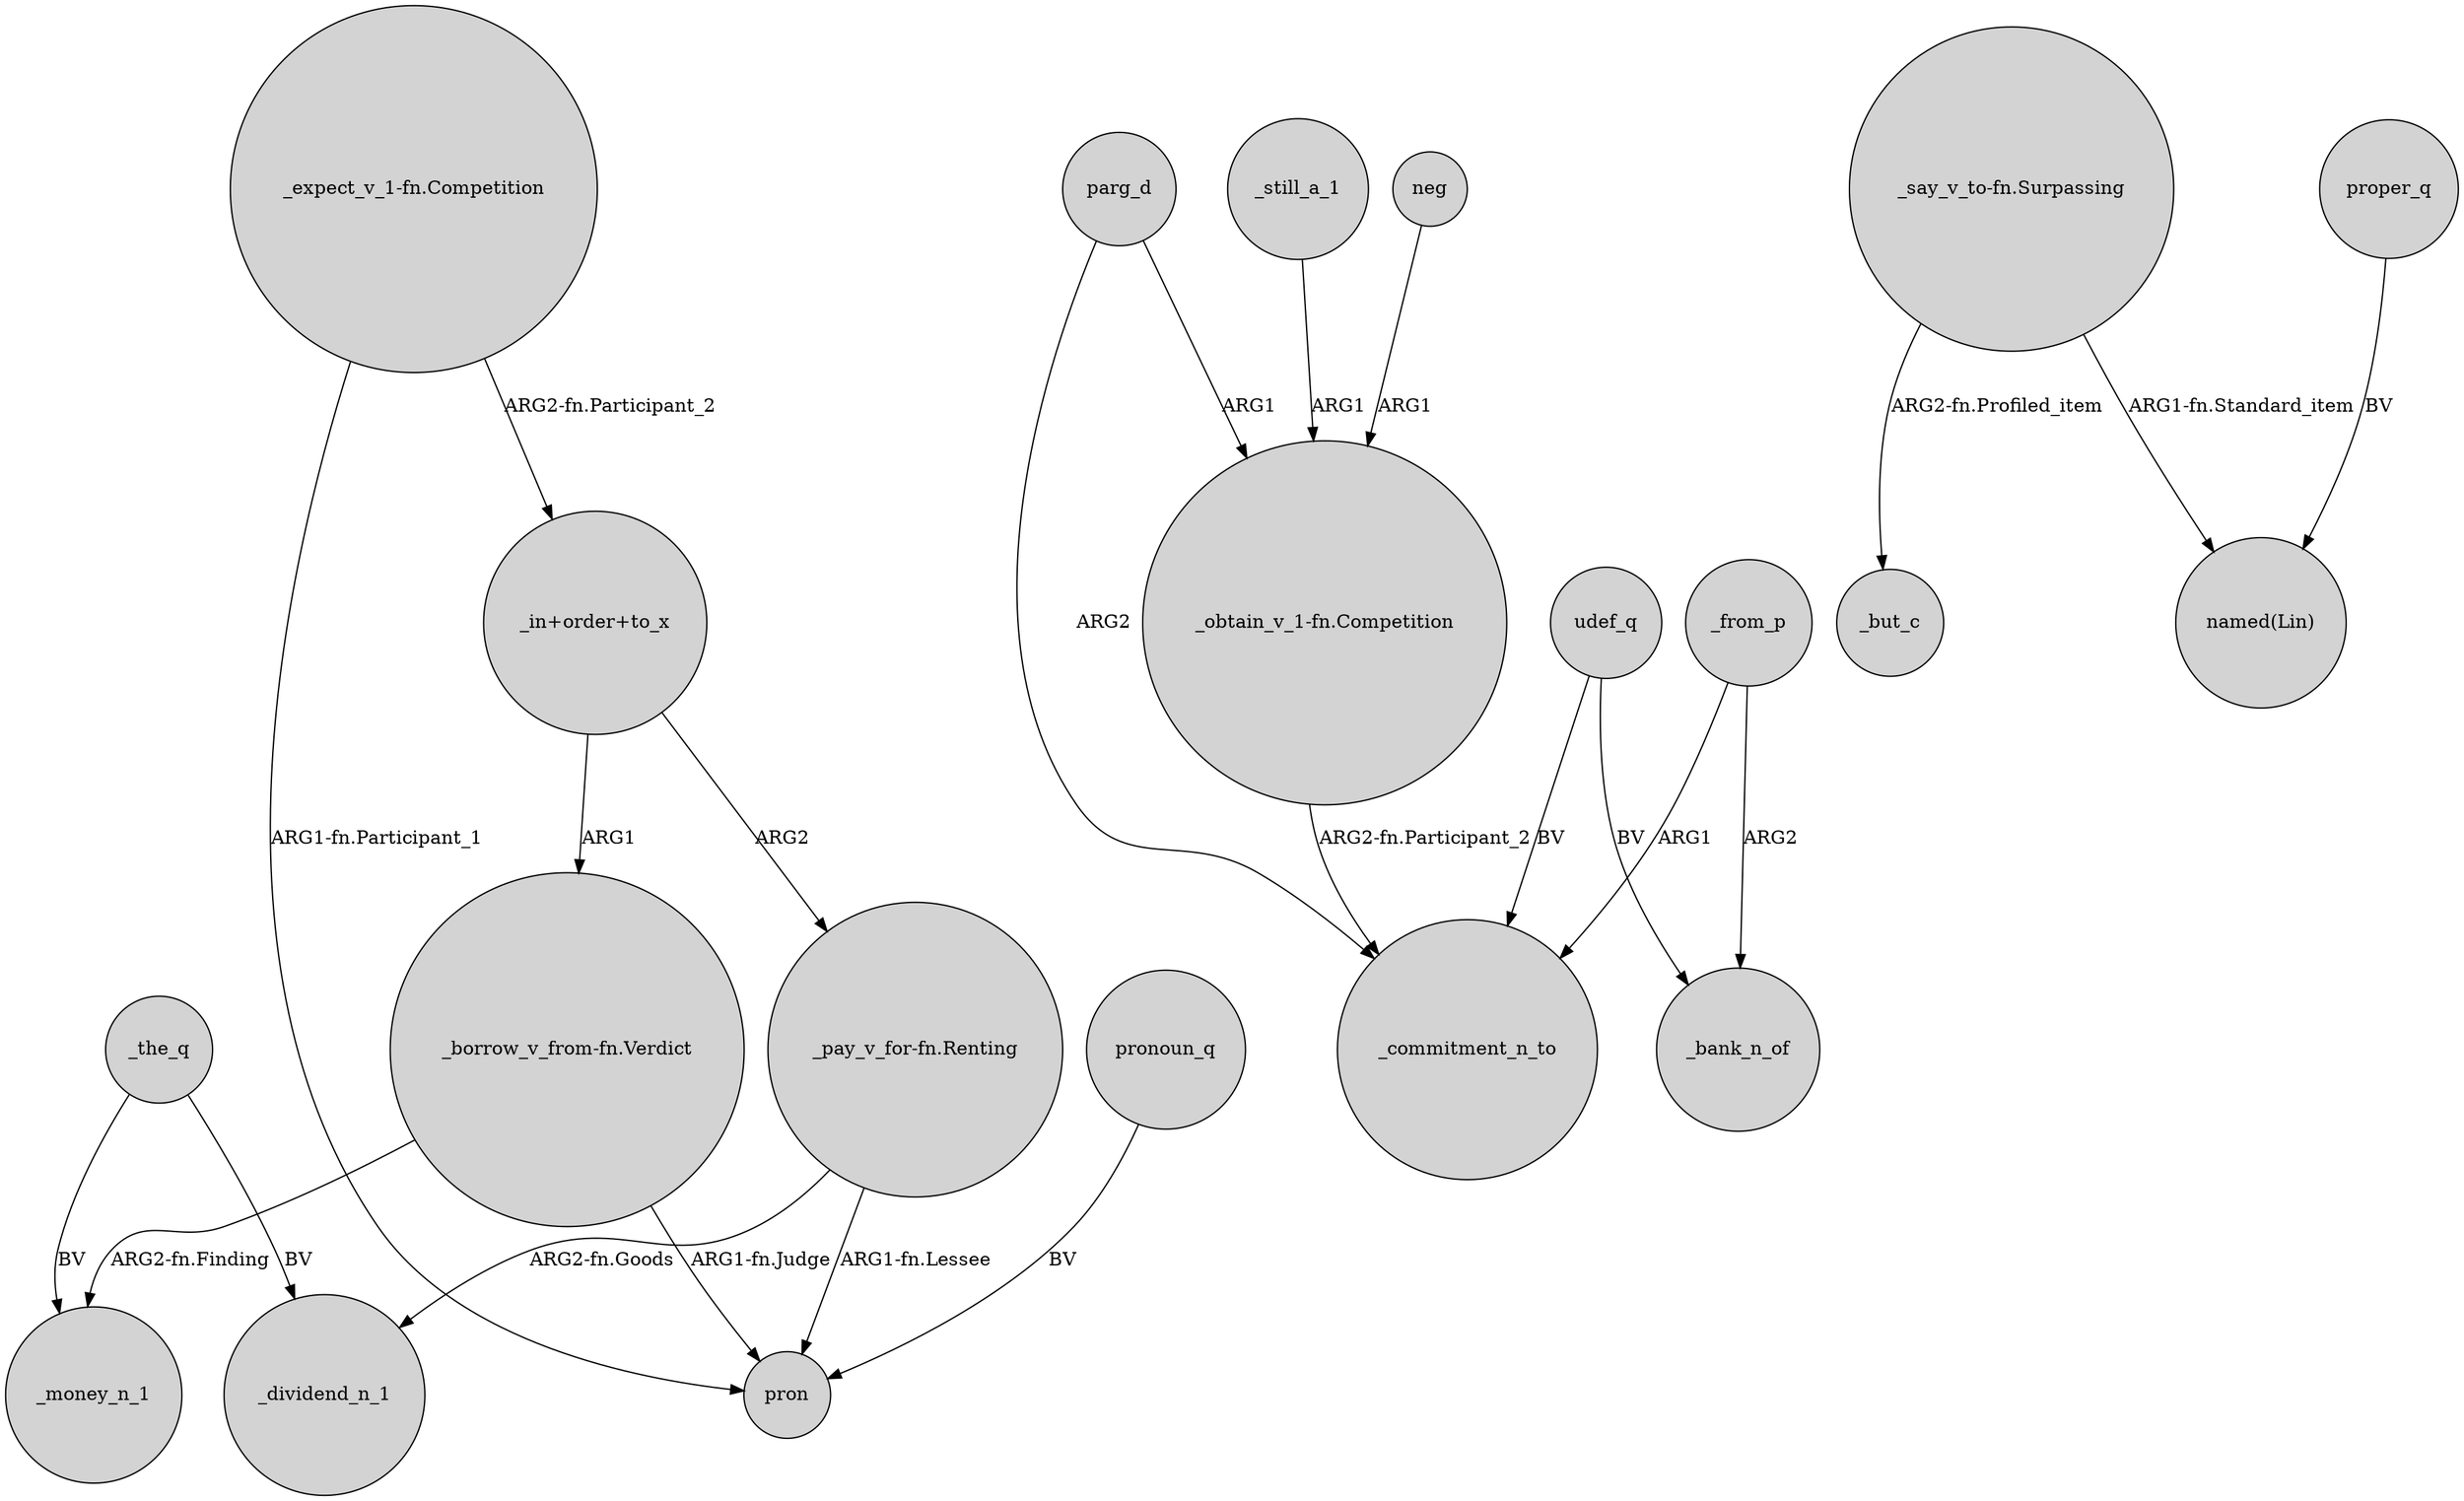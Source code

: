 digraph {
	node [shape=circle style=filled]
	"_pay_v_for-fn.Renting" -> pron [label="ARG1-fn.Lessee"]
	_the_q -> _dividend_n_1 [label=BV]
	parg_d -> _commitment_n_to [label=ARG2]
	"_say_v_to-fn.Surpassing" -> _but_c [label="ARG2-fn.Profiled_item"]
	"_borrow_v_from-fn.Verdict" -> pron [label="ARG1-fn.Judge"]
	proper_q -> "named(Lin)" [label=BV]
	"_expect_v_1-fn.Competition" -> "_in+order+to_x" [label="ARG2-fn.Participant_2"]
	udef_q -> _bank_n_of [label=BV]
	_still_a_1 -> "_obtain_v_1-fn.Competition" [label=ARG1]
	pronoun_q -> pron [label=BV]
	"_borrow_v_from-fn.Verdict" -> _money_n_1 [label="ARG2-fn.Finding"]
	udef_q -> _commitment_n_to [label=BV]
	"_expect_v_1-fn.Competition" -> pron [label="ARG1-fn.Participant_1"]
	"_in+order+to_x" -> "_borrow_v_from-fn.Verdict" [label=ARG1]
	"_obtain_v_1-fn.Competition" -> _commitment_n_to [label="ARG2-fn.Participant_2"]
	"_say_v_to-fn.Surpassing" -> "named(Lin)" [label="ARG1-fn.Standard_item"]
	"_pay_v_for-fn.Renting" -> _dividend_n_1 [label="ARG2-fn.Goods"]
	_the_q -> _money_n_1 [label=BV]
	"_in+order+to_x" -> "_pay_v_for-fn.Renting" [label=ARG2]
	_from_p -> _commitment_n_to [label=ARG1]
	parg_d -> "_obtain_v_1-fn.Competition" [label=ARG1]
	_from_p -> _bank_n_of [label=ARG2]
	neg -> "_obtain_v_1-fn.Competition" [label=ARG1]
}

